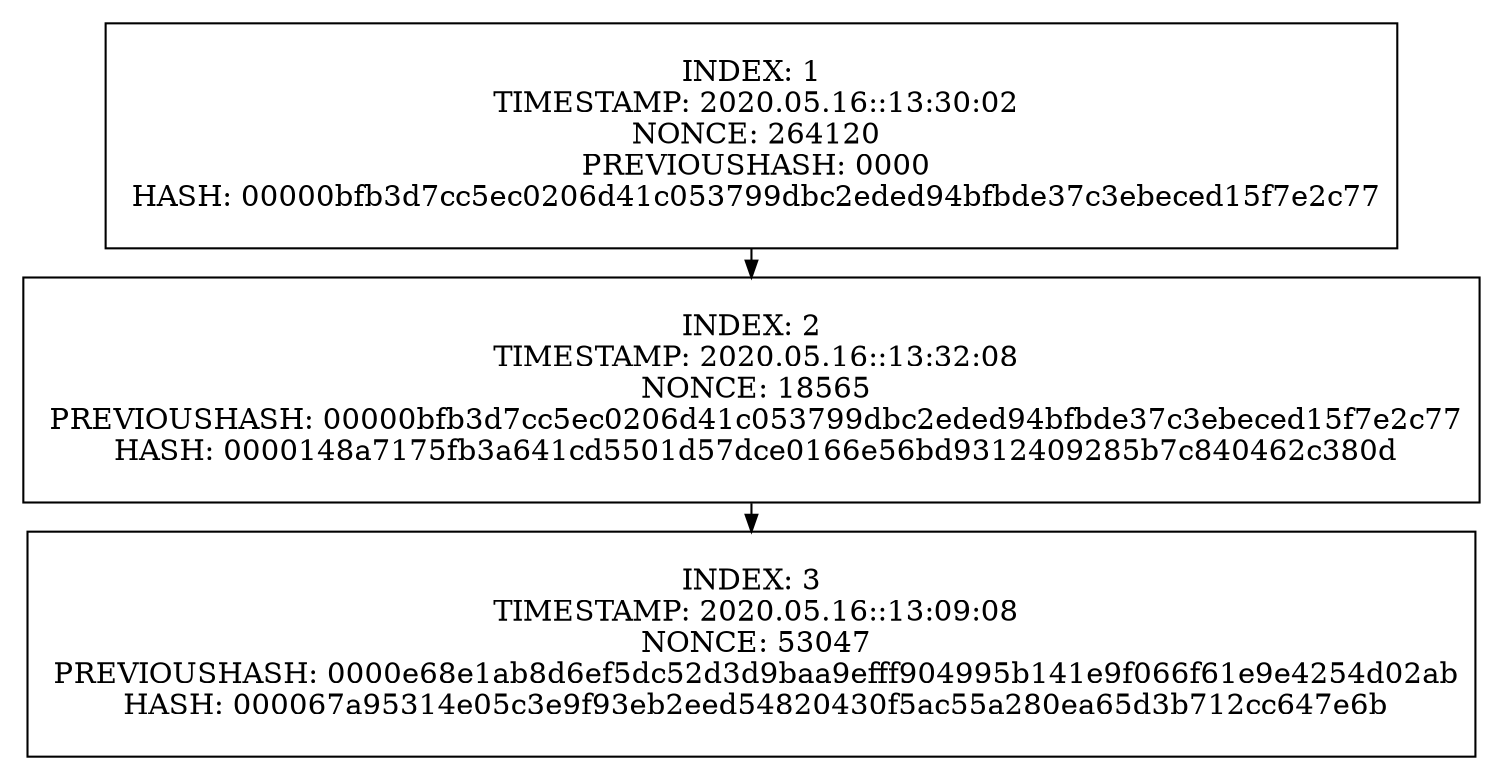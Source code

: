 digraph G {
 nodesep=0.3;
 ranksep=0.2;
    margin=0.1;
 node[shape=box width="1.5" height="1.5" fixed="true"];  edge [arrowsize=0.8];1->2->3;1[label="INDEX: 1\n TIMESTAMP: 2020.05.16::13:30:02\n NONCE: 264120\n PREVIOUSHASH: 0000\n HASH: 00000bfb3d7cc5ec0206d41c053799dbc2eded94bfbde37c3ebeced15f7e2c77"];
2[label="INDEX: 2\n TIMESTAMP: 2020.05.16::13:32:08\n NONCE: 18565\n PREVIOUSHASH: 00000bfb3d7cc5ec0206d41c053799dbc2eded94bfbde37c3ebeced15f7e2c77\n HASH: 0000148a7175fb3a641cd5501d57dce0166e56bd9312409285b7c840462c380d"];
3[label="INDEX: 3\n TIMESTAMP: 2020.05.16::13:09:08\n NONCE: 53047\n PREVIOUSHASH: 0000e68e1ab8d6ef5dc52d3d9baa9efff904995b141e9f066f61e9e4254d02ab\n HASH: 000067a95314e05c3e9f93eb2eed54820430f5ac55a280ea65d3b712cc647e6b"];
}
